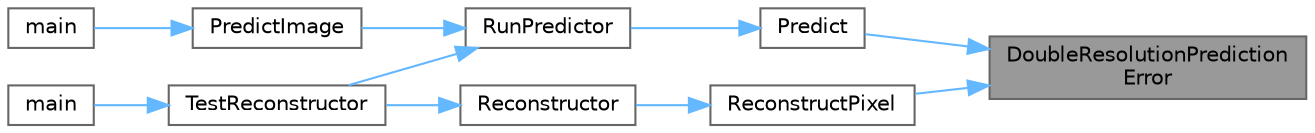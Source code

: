 digraph "DoubleResolutionPredictionError"
{
 // LATEX_PDF_SIZE
  bgcolor="transparent";
  edge [fontname=Helvetica,fontsize=10,labelfontname=Helvetica,labelfontsize=10];
  node [fontname=Helvetica,fontsize=10,shape=box,height=0.2,width=0.4];
  rankdir="RL";
  Node1 [id="Node000001",label="DoubleResolutionPrediction\lError",height=0.2,width=0.4,color="gray40", fillcolor="grey60", style="filled", fontcolor="black",tooltip=" "];
  Node1 -> Node2 [id="edge19_Node000001_Node000002",dir="back",color="steelblue1",style="solid",tooltip=" "];
  Node2 [id="Node000002",label="Predict",height=0.2,width=0.4,color="grey40", fillcolor="white", style="filled",URL="$db/d25/predictor_8c.html#a498daa18fb3529e8fffc3fff08e6bef6",tooltip=" "];
  Node2 -> Node3 [id="edge20_Node000002_Node000003",dir="back",color="steelblue1",style="solid",tooltip=" "];
  Node3 [id="Node000003",label="RunPredictor",height=0.2,width=0.4,color="grey40", fillcolor="white", style="filled",URL="$db/d25/predictor_8c.html#a4a94804509574a94d896a4164802bcd2",tooltip=" "];
  Node3 -> Node4 [id="edge21_Node000003_Node000004",dir="back",color="steelblue1",style="solid",tooltip=" "];
  Node4 [id="Node000004",label="PredictImage",height=0.2,width=0.4,color="grey40", fillcolor="white", style="filled",URL="$d6/d92/generate__image_8c.html#a7fae527c979b4b287e1f9672c8d2c366",tooltip=" "];
  Node4 -> Node5 [id="edge22_Node000004_Node000005",dir="back",color="steelblue1",style="solid",tooltip=" "];
  Node5 [id="Node000005",label="main",height=0.2,width=0.4,color="grey40", fillcolor="white", style="filled",URL="$da/db2/compressor_8c.html#a048af25ea3eb0571ab780e44e221650e",tooltip=" "];
  Node3 -> Node6 [id="edge23_Node000003_Node000006",dir="back",color="steelblue1",style="solid",tooltip=" "];
  Node6 [id="Node000006",label="TestReconstructor",height=0.2,width=0.4,color="grey40", fillcolor="white", style="filled",URL="$d6/dce/reconstructor_8c.html#aadb567bbc159d00d6334e2eb36e6e253",tooltip=" "];
  Node6 -> Node7 [id="edge24_Node000006_Node000007",dir="back",color="steelblue1",style="solid",tooltip=" "];
  Node7 [id="Node000007",label="main",height=0.2,width=0.4,color="grey40", fillcolor="white", style="filled",URL="$df/dee/decompressor_8c.html#a048af25ea3eb0571ab780e44e221650e",tooltip=" "];
  Node1 -> Node8 [id="edge25_Node000001_Node000008",dir="back",color="steelblue1",style="solid",tooltip=" "];
  Node8 [id="Node000008",label="ReconstructPixel",height=0.2,width=0.4,color="grey40", fillcolor="white", style="filled",URL="$d6/dce/reconstructor_8c.html#aeb6c4d18e6fc666235f8ef7464d1ae29",tooltip=" "];
  Node8 -> Node9 [id="edge26_Node000008_Node000009",dir="back",color="steelblue1",style="solid",tooltip=" "];
  Node9 [id="Node000009",label="Reconstructor",height=0.2,width=0.4,color="grey40", fillcolor="white", style="filled",URL="$d6/dce/reconstructor_8c.html#ad0d5b55646a3018075f07ae472ddb312",tooltip=" "];
  Node9 -> Node6 [id="edge27_Node000009_Node000006",dir="back",color="steelblue1",style="solid",tooltip=" "];
}
